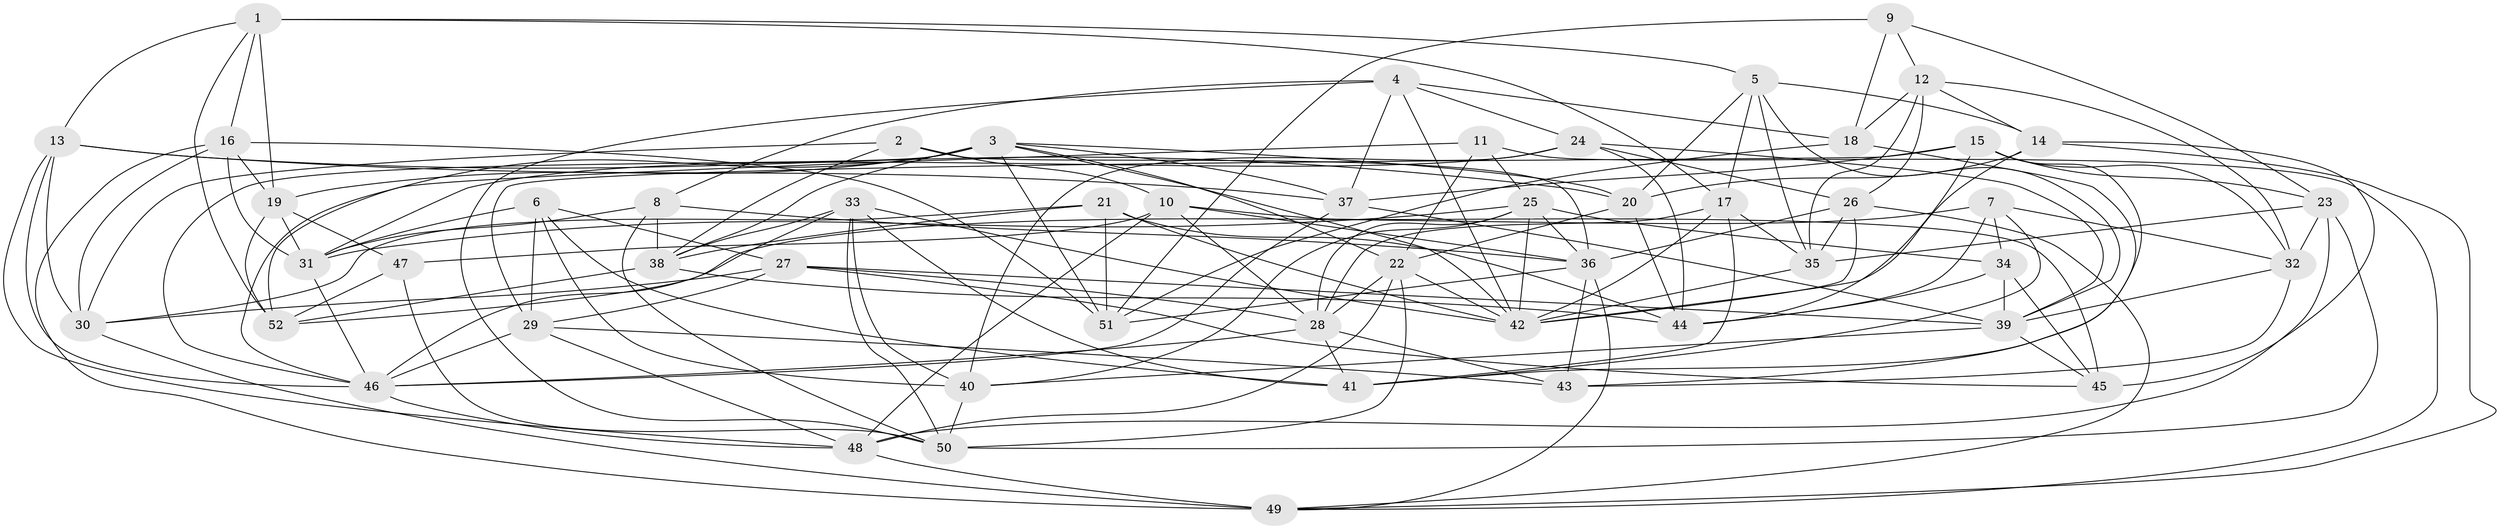 // original degree distribution, {4: 1.0}
// Generated by graph-tools (version 1.1) at 2025/38/03/04/25 23:38:11]
// undirected, 52 vertices, 160 edges
graph export_dot {
  node [color=gray90,style=filled];
  1;
  2;
  3;
  4;
  5;
  6;
  7;
  8;
  9;
  10;
  11;
  12;
  13;
  14;
  15;
  16;
  17;
  18;
  19;
  20;
  21;
  22;
  23;
  24;
  25;
  26;
  27;
  28;
  29;
  30;
  31;
  32;
  33;
  34;
  35;
  36;
  37;
  38;
  39;
  40;
  41;
  42;
  43;
  44;
  45;
  46;
  47;
  48;
  49;
  50;
  51;
  52;
  1 -- 5 [weight=1.0];
  1 -- 13 [weight=1.0];
  1 -- 16 [weight=1.0];
  1 -- 17 [weight=1.0];
  1 -- 19 [weight=1.0];
  1 -- 52 [weight=1.0];
  2 -- 10 [weight=1.0];
  2 -- 30 [weight=1.0];
  2 -- 36 [weight=1.0];
  2 -- 38 [weight=1.0];
  3 -- 19 [weight=1.0];
  3 -- 20 [weight=1.0];
  3 -- 22 [weight=1.0];
  3 -- 37 [weight=1.0];
  3 -- 38 [weight=1.0];
  3 -- 42 [weight=1.0];
  3 -- 46 [weight=1.0];
  3 -- 51 [weight=1.0];
  3 -- 52 [weight=2.0];
  4 -- 8 [weight=1.0];
  4 -- 18 [weight=1.0];
  4 -- 24 [weight=1.0];
  4 -- 37 [weight=1.0];
  4 -- 42 [weight=1.0];
  4 -- 50 [weight=1.0];
  5 -- 14 [weight=1.0];
  5 -- 17 [weight=1.0];
  5 -- 20 [weight=1.0];
  5 -- 35 [weight=1.0];
  5 -- 39 [weight=1.0];
  6 -- 27 [weight=1.0];
  6 -- 29 [weight=1.0];
  6 -- 31 [weight=2.0];
  6 -- 40 [weight=1.0];
  6 -- 41 [weight=1.0];
  7 -- 32 [weight=1.0];
  7 -- 34 [weight=1.0];
  7 -- 41 [weight=1.0];
  7 -- 44 [weight=1.0];
  7 -- 52 [weight=2.0];
  8 -- 31 [weight=1.0];
  8 -- 36 [weight=1.0];
  8 -- 38 [weight=2.0];
  8 -- 50 [weight=1.0];
  9 -- 12 [weight=1.0];
  9 -- 18 [weight=1.0];
  9 -- 23 [weight=1.0];
  9 -- 51 [weight=1.0];
  10 -- 28 [weight=1.0];
  10 -- 36 [weight=1.0];
  10 -- 45 [weight=2.0];
  10 -- 47 [weight=1.0];
  10 -- 48 [weight=2.0];
  11 -- 22 [weight=1.0];
  11 -- 25 [weight=1.0];
  11 -- 46 [weight=1.0];
  11 -- 49 [weight=1.0];
  12 -- 14 [weight=1.0];
  12 -- 18 [weight=1.0];
  12 -- 26 [weight=1.0];
  12 -- 32 [weight=1.0];
  12 -- 35 [weight=1.0];
  13 -- 20 [weight=1.0];
  13 -- 30 [weight=1.0];
  13 -- 37 [weight=1.0];
  13 -- 46 [weight=1.0];
  13 -- 48 [weight=1.0];
  14 -- 20 [weight=1.0];
  14 -- 42 [weight=1.0];
  14 -- 45 [weight=1.0];
  14 -- 49 [weight=1.0];
  15 -- 23 [weight=1.0];
  15 -- 29 [weight=1.0];
  15 -- 32 [weight=1.0];
  15 -- 37 [weight=1.0];
  15 -- 41 [weight=1.0];
  15 -- 44 [weight=1.0];
  16 -- 19 [weight=1.0];
  16 -- 30 [weight=1.0];
  16 -- 31 [weight=1.0];
  16 -- 49 [weight=1.0];
  16 -- 51 [weight=1.0];
  17 -- 28 [weight=1.0];
  17 -- 35 [weight=1.0];
  17 -- 41 [weight=1.0];
  17 -- 42 [weight=1.0];
  18 -- 43 [weight=2.0];
  18 -- 51 [weight=1.0];
  19 -- 31 [weight=1.0];
  19 -- 47 [weight=1.0];
  19 -- 52 [weight=1.0];
  20 -- 22 [weight=1.0];
  20 -- 44 [weight=1.0];
  21 -- 30 [weight=1.0];
  21 -- 38 [weight=1.0];
  21 -- 42 [weight=1.0];
  21 -- 44 [weight=2.0];
  21 -- 51 [weight=1.0];
  22 -- 28 [weight=1.0];
  22 -- 42 [weight=1.0];
  22 -- 48 [weight=1.0];
  22 -- 50 [weight=2.0];
  23 -- 32 [weight=1.0];
  23 -- 35 [weight=1.0];
  23 -- 48 [weight=1.0];
  23 -- 50 [weight=1.0];
  24 -- 26 [weight=1.0];
  24 -- 31 [weight=1.0];
  24 -- 39 [weight=1.0];
  24 -- 40 [weight=1.0];
  24 -- 44 [weight=1.0];
  25 -- 28 [weight=1.0];
  25 -- 31 [weight=1.0];
  25 -- 34 [weight=2.0];
  25 -- 36 [weight=1.0];
  25 -- 40 [weight=1.0];
  25 -- 42 [weight=1.0];
  26 -- 35 [weight=1.0];
  26 -- 36 [weight=1.0];
  26 -- 42 [weight=1.0];
  26 -- 49 [weight=1.0];
  27 -- 28 [weight=1.0];
  27 -- 29 [weight=1.0];
  27 -- 30 [weight=1.0];
  27 -- 39 [weight=1.0];
  27 -- 45 [weight=1.0];
  28 -- 41 [weight=1.0];
  28 -- 43 [weight=1.0];
  28 -- 46 [weight=1.0];
  29 -- 43 [weight=1.0];
  29 -- 46 [weight=1.0];
  29 -- 48 [weight=1.0];
  30 -- 49 [weight=1.0];
  31 -- 46 [weight=1.0];
  32 -- 39 [weight=1.0];
  32 -- 43 [weight=1.0];
  33 -- 38 [weight=1.0];
  33 -- 40 [weight=1.0];
  33 -- 41 [weight=1.0];
  33 -- 42 [weight=1.0];
  33 -- 46 [weight=1.0];
  33 -- 50 [weight=1.0];
  34 -- 39 [weight=1.0];
  34 -- 44 [weight=1.0];
  34 -- 45 [weight=1.0];
  35 -- 42 [weight=1.0];
  36 -- 43 [weight=1.0];
  36 -- 49 [weight=1.0];
  36 -- 51 [weight=1.0];
  37 -- 39 [weight=1.0];
  37 -- 46 [weight=1.0];
  38 -- 44 [weight=1.0];
  38 -- 52 [weight=1.0];
  39 -- 40 [weight=1.0];
  39 -- 45 [weight=1.0];
  40 -- 50 [weight=1.0];
  46 -- 48 [weight=2.0];
  47 -- 50 [weight=1.0];
  47 -- 52 [weight=1.0];
  48 -- 49 [weight=2.0];
}
